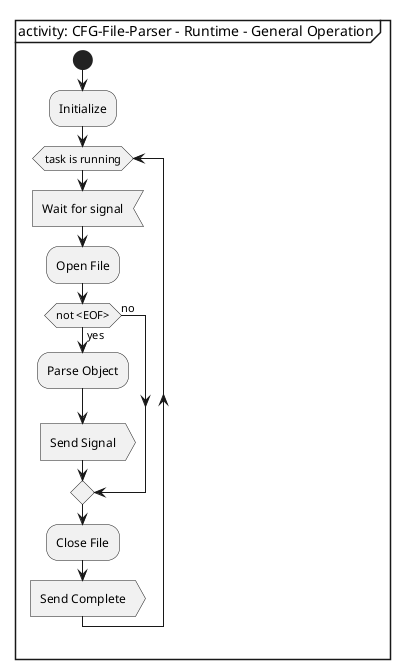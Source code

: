 @startuml cfg_file_parser_general_operation

'***************************************************************************

skinparam monochrome true
skinparam linetype ortho

'***************************************************************************

mainframe activity: CFG-File-Parser - Runtime - General Operation

'***************************************************************************

start
:Initialize;
while (task is running)
    :Wait for signal<
    :Open File;
    if (not <EOF>) then (yes)
        :Parse Object;
        :Send Signal>
    else (no)
    endif
    :Close File;
    :Send Complete>
endwhile
  -[hidden]->
  detach

'***************************************************************************

@enduml
